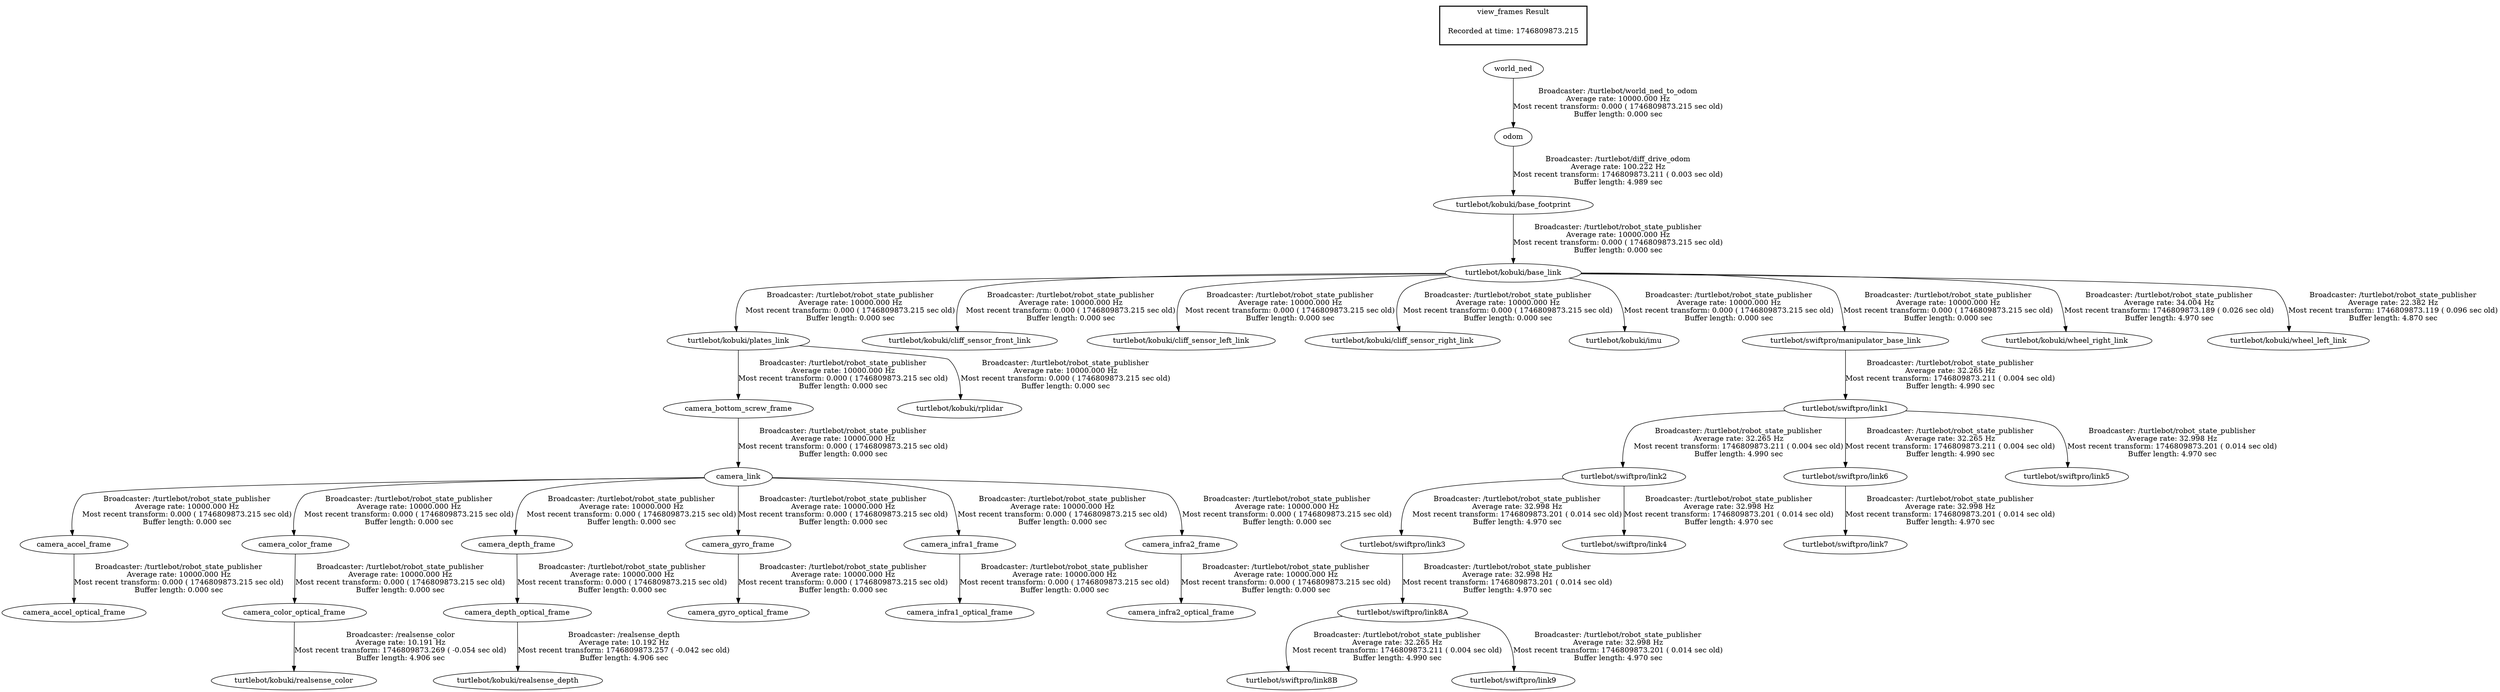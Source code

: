 digraph G {
"turtlebot/kobuki/base_footprint" -> "turtlebot/kobuki/base_link"[label="Broadcaster: /turtlebot/robot_state_publisher\nAverage rate: 10000.000 Hz\nMost recent transform: 0.000 ( 1746809873.215 sec old)\nBuffer length: 0.000 sec\n"];
"odom" -> "turtlebot/kobuki/base_footprint"[label="Broadcaster: /turtlebot/diff_drive_odom\nAverage rate: 100.222 Hz\nMost recent transform: 1746809873.211 ( 0.003 sec old)\nBuffer length: 4.989 sec\n"];
"turtlebot/kobuki/base_link" -> "turtlebot/kobuki/plates_link"[label="Broadcaster: /turtlebot/robot_state_publisher\nAverage rate: 10000.000 Hz\nMost recent transform: 0.000 ( 1746809873.215 sec old)\nBuffer length: 0.000 sec\n"];
"camera_link" -> "camera_accel_frame"[label="Broadcaster: /turtlebot/robot_state_publisher\nAverage rate: 10000.000 Hz\nMost recent transform: 0.000 ( 1746809873.215 sec old)\nBuffer length: 0.000 sec\n"];
"camera_bottom_screw_frame" -> "camera_link"[label="Broadcaster: /turtlebot/robot_state_publisher\nAverage rate: 10000.000 Hz\nMost recent transform: 0.000 ( 1746809873.215 sec old)\nBuffer length: 0.000 sec\n"];
"camera_accel_frame" -> "camera_accel_optical_frame"[label="Broadcaster: /turtlebot/robot_state_publisher\nAverage rate: 10000.000 Hz\nMost recent transform: 0.000 ( 1746809873.215 sec old)\nBuffer length: 0.000 sec\n"];
"camera_link" -> "camera_color_frame"[label="Broadcaster: /turtlebot/robot_state_publisher\nAverage rate: 10000.000 Hz\nMost recent transform: 0.000 ( 1746809873.215 sec old)\nBuffer length: 0.000 sec\n"];
"camera_color_frame" -> "camera_color_optical_frame"[label="Broadcaster: /turtlebot/robot_state_publisher\nAverage rate: 10000.000 Hz\nMost recent transform: 0.000 ( 1746809873.215 sec old)\nBuffer length: 0.000 sec\n"];
"camera_link" -> "camera_depth_frame"[label="Broadcaster: /turtlebot/robot_state_publisher\nAverage rate: 10000.000 Hz\nMost recent transform: 0.000 ( 1746809873.215 sec old)\nBuffer length: 0.000 sec\n"];
"camera_depth_frame" -> "camera_depth_optical_frame"[label="Broadcaster: /turtlebot/robot_state_publisher\nAverage rate: 10000.000 Hz\nMost recent transform: 0.000 ( 1746809873.215 sec old)\nBuffer length: 0.000 sec\n"];
"camera_link" -> "camera_gyro_frame"[label="Broadcaster: /turtlebot/robot_state_publisher\nAverage rate: 10000.000 Hz\nMost recent transform: 0.000 ( 1746809873.215 sec old)\nBuffer length: 0.000 sec\n"];
"camera_gyro_frame" -> "camera_gyro_optical_frame"[label="Broadcaster: /turtlebot/robot_state_publisher\nAverage rate: 10000.000 Hz\nMost recent transform: 0.000 ( 1746809873.215 sec old)\nBuffer length: 0.000 sec\n"];
"camera_link" -> "camera_infra1_frame"[label="Broadcaster: /turtlebot/robot_state_publisher\nAverage rate: 10000.000 Hz\nMost recent transform: 0.000 ( 1746809873.215 sec old)\nBuffer length: 0.000 sec\n"];
"camera_infra1_frame" -> "camera_infra1_optical_frame"[label="Broadcaster: /turtlebot/robot_state_publisher\nAverage rate: 10000.000 Hz\nMost recent transform: 0.000 ( 1746809873.215 sec old)\nBuffer length: 0.000 sec\n"];
"camera_link" -> "camera_infra2_frame"[label="Broadcaster: /turtlebot/robot_state_publisher\nAverage rate: 10000.000 Hz\nMost recent transform: 0.000 ( 1746809873.215 sec old)\nBuffer length: 0.000 sec\n"];
"camera_infra2_frame" -> "camera_infra2_optical_frame"[label="Broadcaster: /turtlebot/robot_state_publisher\nAverage rate: 10000.000 Hz\nMost recent transform: 0.000 ( 1746809873.215 sec old)\nBuffer length: 0.000 sec\n"];
"turtlebot/kobuki/plates_link" -> "camera_bottom_screw_frame"[label="Broadcaster: /turtlebot/robot_state_publisher\nAverage rate: 10000.000 Hz\nMost recent transform: 0.000 ( 1746809873.215 sec old)\nBuffer length: 0.000 sec\n"];
"turtlebot/kobuki/base_link" -> "turtlebot/kobuki/cliff_sensor_front_link"[label="Broadcaster: /turtlebot/robot_state_publisher\nAverage rate: 10000.000 Hz\nMost recent transform: 0.000 ( 1746809873.215 sec old)\nBuffer length: 0.000 sec\n"];
"turtlebot/kobuki/base_link" -> "turtlebot/kobuki/cliff_sensor_left_link"[label="Broadcaster: /turtlebot/robot_state_publisher\nAverage rate: 10000.000 Hz\nMost recent transform: 0.000 ( 1746809873.215 sec old)\nBuffer length: 0.000 sec\n"];
"turtlebot/kobuki/base_link" -> "turtlebot/kobuki/cliff_sensor_right_link"[label="Broadcaster: /turtlebot/robot_state_publisher\nAverage rate: 10000.000 Hz\nMost recent transform: 0.000 ( 1746809873.215 sec old)\nBuffer length: 0.000 sec\n"];
"turtlebot/kobuki/base_link" -> "turtlebot/kobuki/imu"[label="Broadcaster: /turtlebot/robot_state_publisher\nAverage rate: 10000.000 Hz\nMost recent transform: 0.000 ( 1746809873.215 sec old)\nBuffer length: 0.000 sec\n"];
"turtlebot/kobuki/plates_link" -> "turtlebot/kobuki/rplidar"[label="Broadcaster: /turtlebot/robot_state_publisher\nAverage rate: 10000.000 Hz\nMost recent transform: 0.000 ( 1746809873.215 sec old)\nBuffer length: 0.000 sec\n"];
"turtlebot/kobuki/base_link" -> "turtlebot/swiftpro/manipulator_base_link"[label="Broadcaster: /turtlebot/robot_state_publisher\nAverage rate: 10000.000 Hz\nMost recent transform: 0.000 ( 1746809873.215 sec old)\nBuffer length: 0.000 sec\n"];
"world_ned" -> "odom"[label="Broadcaster: /turtlebot/world_ned_to_odom\nAverage rate: 10000.000 Hz\nMost recent transform: 0.000 ( 1746809873.215 sec old)\nBuffer length: 0.000 sec\n"];
"turtlebot/kobuki/base_link" -> "turtlebot/kobuki/wheel_right_link"[label="Broadcaster: /turtlebot/robot_state_publisher\nAverage rate: 34.004 Hz\nMost recent transform: 1746809873.189 ( 0.026 sec old)\nBuffer length: 4.970 sec\n"];
"turtlebot/swiftpro/manipulator_base_link" -> "turtlebot/swiftpro/link1"[label="Broadcaster: /turtlebot/robot_state_publisher\nAverage rate: 32.265 Hz\nMost recent transform: 1746809873.211 ( 0.004 sec old)\nBuffer length: 4.990 sec\n"];
"turtlebot/swiftpro/link1" -> "turtlebot/swiftpro/link2"[label="Broadcaster: /turtlebot/robot_state_publisher\nAverage rate: 32.265 Hz\nMost recent transform: 1746809873.211 ( 0.004 sec old)\nBuffer length: 4.990 sec\n"];
"turtlebot/swiftpro/link1" -> "turtlebot/swiftpro/link6"[label="Broadcaster: /turtlebot/robot_state_publisher\nAverage rate: 32.265 Hz\nMost recent transform: 1746809873.211 ( 0.004 sec old)\nBuffer length: 4.990 sec\n"];
"turtlebot/swiftpro/link8A" -> "turtlebot/swiftpro/link8B"[label="Broadcaster: /turtlebot/robot_state_publisher\nAverage rate: 32.265 Hz\nMost recent transform: 1746809873.211 ( 0.004 sec old)\nBuffer length: 4.990 sec\n"];
"turtlebot/swiftpro/link3" -> "turtlebot/swiftpro/link8A"[label="Broadcaster: /turtlebot/robot_state_publisher\nAverage rate: 32.998 Hz\nMost recent transform: 1746809873.201 ( 0.014 sec old)\nBuffer length: 4.970 sec\n"];
"turtlebot/swiftpro/link2" -> "turtlebot/swiftpro/link3"[label="Broadcaster: /turtlebot/robot_state_publisher\nAverage rate: 32.998 Hz\nMost recent transform: 1746809873.201 ( 0.014 sec old)\nBuffer length: 4.970 sec\n"];
"turtlebot/swiftpro/link2" -> "turtlebot/swiftpro/link4"[label="Broadcaster: /turtlebot/robot_state_publisher\nAverage rate: 32.998 Hz\nMost recent transform: 1746809873.201 ( 0.014 sec old)\nBuffer length: 4.970 sec\n"];
"turtlebot/swiftpro/link1" -> "turtlebot/swiftpro/link5"[label="Broadcaster: /turtlebot/robot_state_publisher\nAverage rate: 32.998 Hz\nMost recent transform: 1746809873.201 ( 0.014 sec old)\nBuffer length: 4.970 sec\n"];
"turtlebot/swiftpro/link6" -> "turtlebot/swiftpro/link7"[label="Broadcaster: /turtlebot/robot_state_publisher\nAverage rate: 32.998 Hz\nMost recent transform: 1746809873.201 ( 0.014 sec old)\nBuffer length: 4.970 sec\n"];
"turtlebot/swiftpro/link8A" -> "turtlebot/swiftpro/link9"[label="Broadcaster: /turtlebot/robot_state_publisher\nAverage rate: 32.998 Hz\nMost recent transform: 1746809873.201 ( 0.014 sec old)\nBuffer length: 4.970 sec\n"];
"camera_depth_optical_frame" -> "turtlebot/kobuki/realsense_depth"[label="Broadcaster: /realsense_depth\nAverage rate: 10.192 Hz\nMost recent transform: 1746809873.257 ( -0.042 sec old)\nBuffer length: 4.906 sec\n"];
"turtlebot/kobuki/base_link" -> "turtlebot/kobuki/wheel_left_link"[label="Broadcaster: /turtlebot/robot_state_publisher\nAverage rate: 22.382 Hz\nMost recent transform: 1746809873.119 ( 0.096 sec old)\nBuffer length: 4.870 sec\n"];
"camera_color_optical_frame" -> "turtlebot/kobuki/realsense_color"[label="Broadcaster: /realsense_color\nAverage rate: 10.191 Hz\nMost recent transform: 1746809873.269 ( -0.054 sec old)\nBuffer length: 4.906 sec\n"];
edge [style=invis];
 subgraph cluster_legend { style=bold; color=black; label ="view_frames Result";
"Recorded at time: 1746809873.215"[ shape=plaintext ] ;
 }->"world_ned";
}